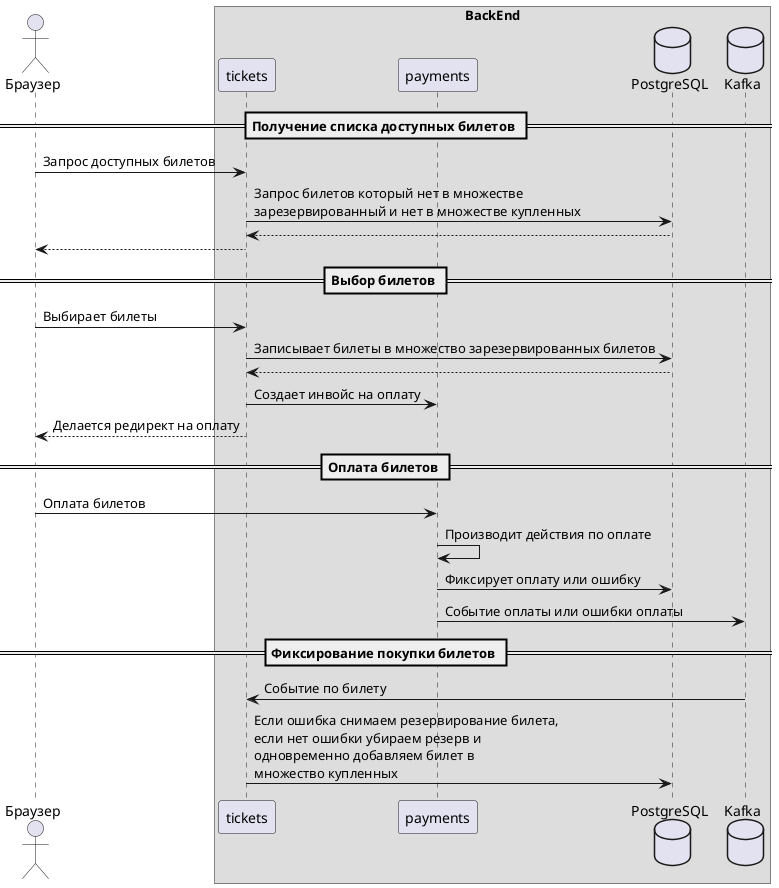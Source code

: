 @startuml
<style>
sequenceDiagram {
    FontName Fira Code
    partition {
        LineColor DarkRed
    }
}
</style>
actor "Браузер" as user
box "BackEnd"
    participant "tickets" as t
    participant "payments" as p
    database "PostgreSQL" as pg
    database "Kafka" as kafka
end box

== Получение списка доступных билетов ==

user -> t: Запрос доступных билетов
t -> pg: Запрос билетов который нет в множестве \nзарезервированный и нет в множестве купленных
pg --> t
t --> user

== Выбор билетов ==
user -> t: Выбирает билеты
t -> pg: Записывает билеты в множество зарезервированных билетов
pg --> t
t -> p: Создает инвойс на оплату
t --> user: Делается редирект на оплату

== Оплата билетов ==
user -> p: Оплата билетов
p -> p: Производит действия по оплате
p -> pg: Фиксирует оплату или ошибку
p -> kafka: Событие оплаты или ошибки оплаты

== Фиксирование покупки билетов ==
t <- kafka: Событие по билету
t -> pg: Если ошибка снимаем резервирование билета,\nесли нет ошибки убираем резерв и\nодновременно добавляем билет в\nмножество купленных
@enduml

